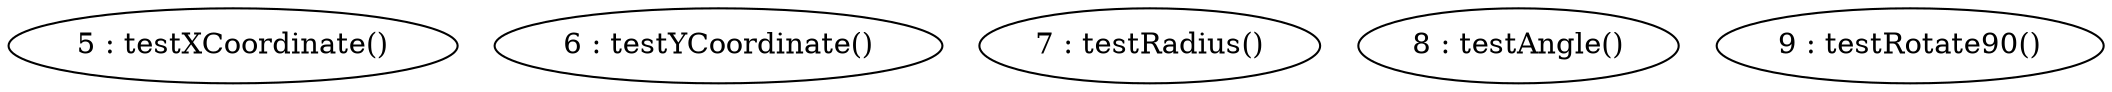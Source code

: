 digraph G {
"5 : testXCoordinate()"
"6 : testYCoordinate()"
"7 : testRadius()"
"8 : testAngle()"
"9 : testRotate90()"
}